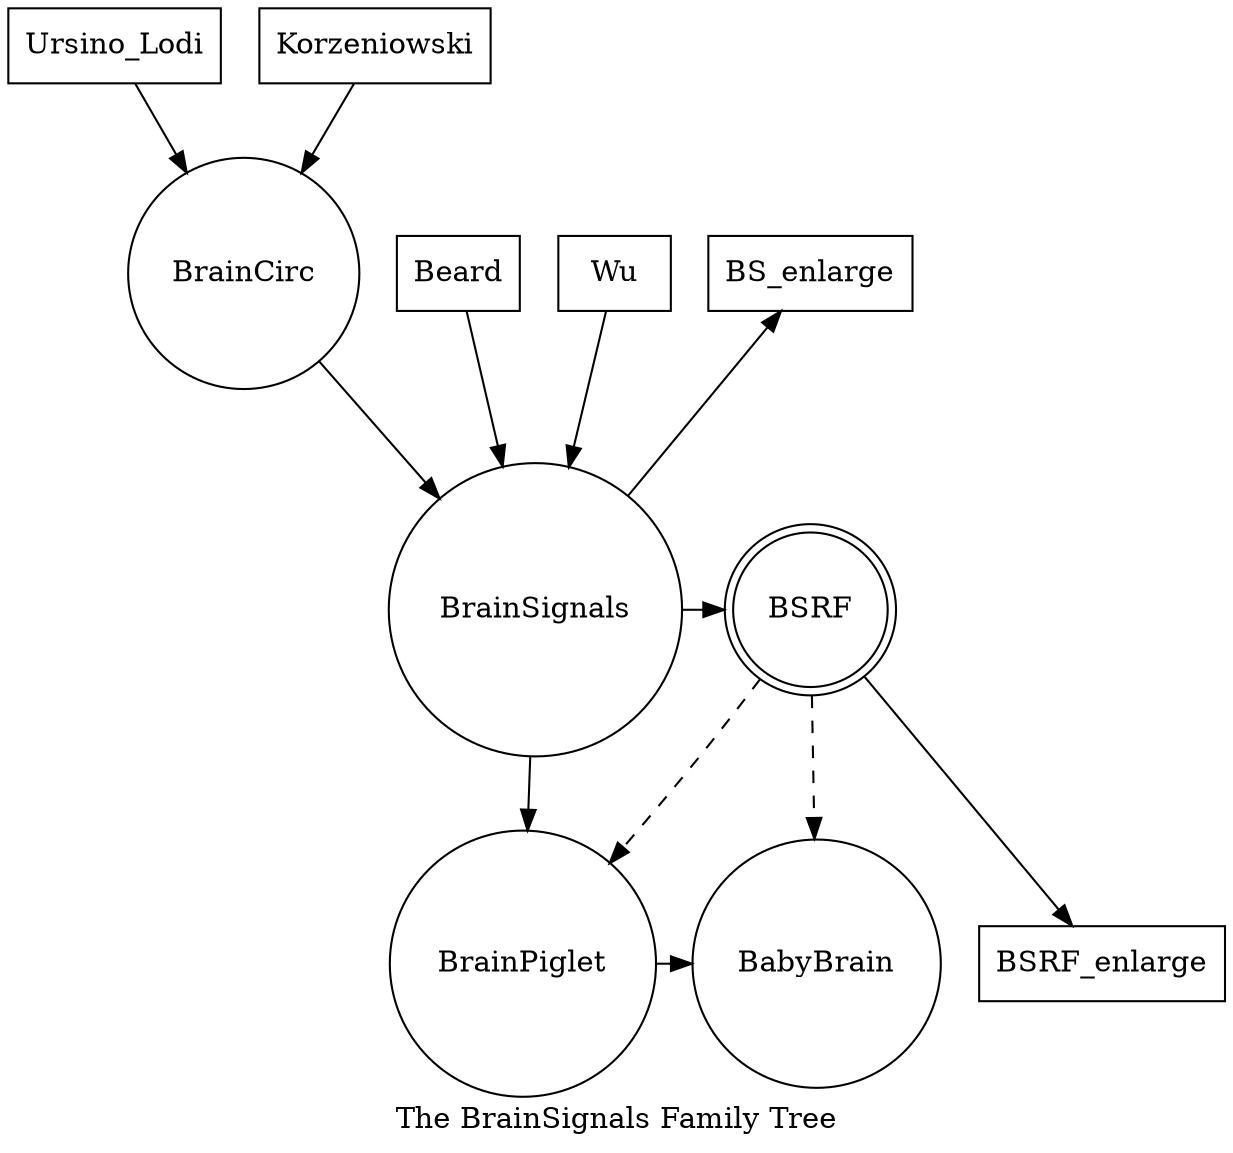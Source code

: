 /* Handwritten GraphViz for the BSRF family tree */

digraph bsrf_family_tree {
node [shape=box];
Ursino_Lodi;
Korzeniowski;
Beard;
Wu;
node [shape=circle];
BrainCirc;
BrainSignals;
BS_enlarge [shape=box];
BSRF [shape=doublecircle];
BSRF_enlarge [shape=box];
BrainPiglet;
BabyBrain;
Ursino_Lodi -> BrainCirc;
Korzeniowski -> BrainCirc;
Beard -> BrainSignals;
Wu -> BrainSignals;
BrainCirc -> BrainSignals;
BrainSignals -> BrainPiglet;
BrainPiglet -> BabyBrain;
BrainSignals -> BSRF;
BrainSignals -> BS_enlarge;
BSRF->BrainPiglet [style=dashed;constraint=false];
BSRF->BabyBrain [style=dashed];
BSRF->BSRF_enlarge [constraint=false];
{rank=same; BS_enlarge BrainCirc}
{rank=same; BSRF BrainSignals}
{rank=same; BrainPiglet BabyBrain BSRF_enlarge}
overlap=false;
label="The BrainSignals Family Tree";
}